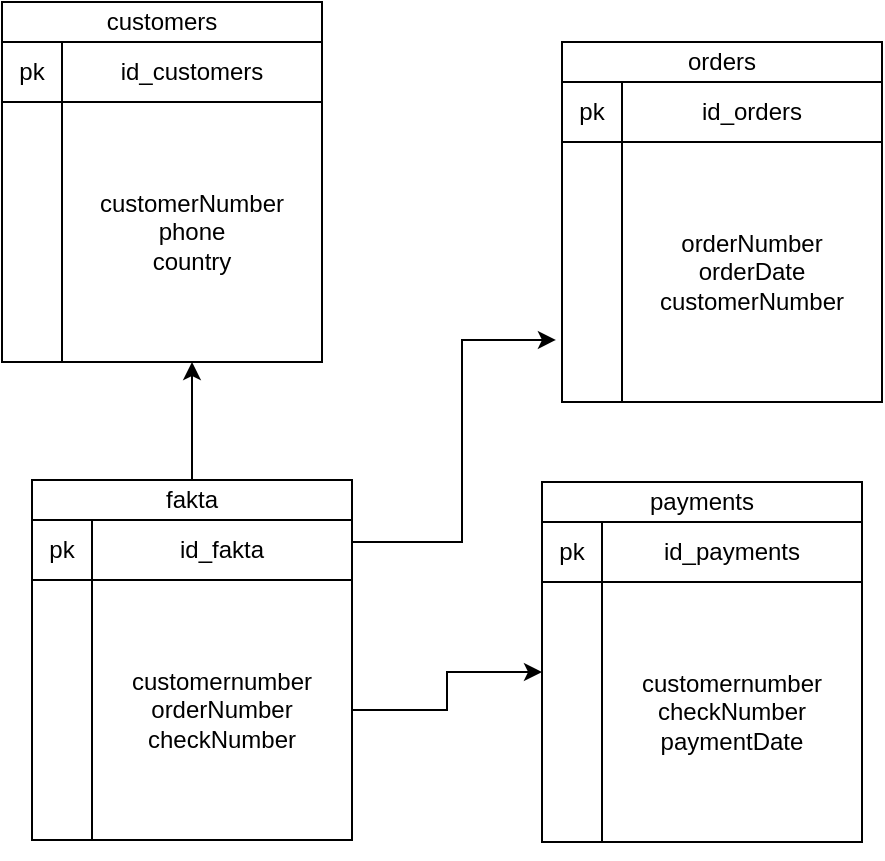 <mxfile version="20.6.0" type="device"><diagram id="bfu89bC-ZQf9MRnsSPtz" name="Page-1"><mxGraphModel dx="868" dy="425" grid="1" gridSize="10" guides="1" tooltips="1" connect="1" arrows="1" fold="1" page="1" pageScale="1" pageWidth="850" pageHeight="1100" math="0" shadow="0"><root><mxCell id="0"/><mxCell id="1" parent="0"/><mxCell id="3ndVzV9qdZhabPf8MCqR-2" value="" style="shape=internalStorage;whiteSpace=wrap;html=1;backgroundOutline=1;dx=30;dy=30;" vertex="1" parent="1"><mxGeometry x="40" y="40" width="160" height="160" as="geometry"/></mxCell><mxCell id="3ndVzV9qdZhabPf8MCqR-3" value="customers" style="rounded=0;whiteSpace=wrap;html=1;" vertex="1" parent="1"><mxGeometry x="40" y="20" width="160" height="20" as="geometry"/></mxCell><mxCell id="3ndVzV9qdZhabPf8MCqR-4" value="pk" style="rounded=0;whiteSpace=wrap;html=1;" vertex="1" parent="1"><mxGeometry x="40" y="40" width="30" height="30" as="geometry"/></mxCell><mxCell id="3ndVzV9qdZhabPf8MCqR-5" value="id_customers" style="rounded=0;whiteSpace=wrap;html=1;" vertex="1" parent="1"><mxGeometry x="70" y="40" width="130" height="30" as="geometry"/></mxCell><mxCell id="3ndVzV9qdZhabPf8MCqR-6" value="customerNumber&lt;br&gt;phone&lt;br&gt;country" style="whiteSpace=wrap;html=1;aspect=fixed;align=center;" vertex="1" parent="1"><mxGeometry x="70" y="70" width="130" height="130" as="geometry"/></mxCell><mxCell id="3ndVzV9qdZhabPf8MCqR-7" style="edgeStyle=orthogonalEdgeStyle;rounded=0;orthogonalLoop=1;jettySize=auto;html=1;exitX=0.5;exitY=1;exitDx=0;exitDy=0;" edge="1" parent="1" source="3ndVzV9qdZhabPf8MCqR-2" target="3ndVzV9qdZhabPf8MCqR-2"><mxGeometry relative="1" as="geometry"/></mxCell><mxCell id="3ndVzV9qdZhabPf8MCqR-8" value="" style="shape=internalStorage;whiteSpace=wrap;html=1;backgroundOutline=1;dx=30;dy=30;" vertex="1" parent="1"><mxGeometry x="320" y="60" width="160" height="160" as="geometry"/></mxCell><mxCell id="3ndVzV9qdZhabPf8MCqR-9" value="orders" style="rounded=0;whiteSpace=wrap;html=1;" vertex="1" parent="1"><mxGeometry x="320" y="40" width="160" height="20" as="geometry"/></mxCell><mxCell id="3ndVzV9qdZhabPf8MCqR-10" value="pk" style="rounded=0;whiteSpace=wrap;html=1;" vertex="1" parent="1"><mxGeometry x="320" y="60" width="30" height="30" as="geometry"/></mxCell><mxCell id="3ndVzV9qdZhabPf8MCqR-11" value="id_orders" style="rounded=0;whiteSpace=wrap;html=1;" vertex="1" parent="1"><mxGeometry x="350" y="60" width="130" height="30" as="geometry"/></mxCell><mxCell id="3ndVzV9qdZhabPf8MCqR-12" value="orderNumber&lt;br&gt;orderDate&lt;br&gt;customerNumber" style="whiteSpace=wrap;html=1;aspect=fixed;align=center;" vertex="1" parent="1"><mxGeometry x="350" y="90" width="130" height="130" as="geometry"/></mxCell><mxCell id="3ndVzV9qdZhabPf8MCqR-13" style="edgeStyle=orthogonalEdgeStyle;rounded=0;orthogonalLoop=1;jettySize=auto;html=1;exitX=0.5;exitY=1;exitDx=0;exitDy=0;" edge="1" parent="1" source="3ndVzV9qdZhabPf8MCqR-8" target="3ndVzV9qdZhabPf8MCqR-8"><mxGeometry relative="1" as="geometry"/></mxCell><mxCell id="3ndVzV9qdZhabPf8MCqR-14" value="" style="shape=internalStorage;whiteSpace=wrap;html=1;backgroundOutline=1;dx=30;dy=30;" vertex="1" parent="1"><mxGeometry x="310" y="270" width="160" height="170" as="geometry"/></mxCell><mxCell id="3ndVzV9qdZhabPf8MCqR-15" value="payments" style="rounded=0;whiteSpace=wrap;html=1;" vertex="1" parent="1"><mxGeometry x="310" y="260" width="160" height="20" as="geometry"/></mxCell><mxCell id="3ndVzV9qdZhabPf8MCqR-16" value="pk" style="rounded=0;whiteSpace=wrap;html=1;" vertex="1" parent="1"><mxGeometry x="310" y="280" width="30" height="30" as="geometry"/></mxCell><mxCell id="3ndVzV9qdZhabPf8MCqR-17" value="id_payments" style="rounded=0;whiteSpace=wrap;html=1;" vertex="1" parent="1"><mxGeometry x="340" y="280" width="130" height="30" as="geometry"/></mxCell><mxCell id="3ndVzV9qdZhabPf8MCqR-18" value="customernumber&lt;br&gt;checkNumber&lt;br&gt;paymentDate" style="whiteSpace=wrap;html=1;aspect=fixed;align=center;" vertex="1" parent="1"><mxGeometry x="340" y="310" width="130" height="130" as="geometry"/></mxCell><mxCell id="3ndVzV9qdZhabPf8MCqR-19" style="edgeStyle=orthogonalEdgeStyle;rounded=0;orthogonalLoop=1;jettySize=auto;html=1;exitX=0.5;exitY=1;exitDx=0;exitDy=0;" edge="1" parent="1" source="3ndVzV9qdZhabPf8MCqR-14" target="3ndVzV9qdZhabPf8MCqR-14"><mxGeometry relative="1" as="geometry"/></mxCell><mxCell id="3ndVzV9qdZhabPf8MCqR-20" value="" style="shape=internalStorage;whiteSpace=wrap;html=1;backgroundOutline=1;dx=30;dy=30;" vertex="1" parent="1"><mxGeometry x="55" y="279" width="160" height="160" as="geometry"/></mxCell><mxCell id="3ndVzV9qdZhabPf8MCqR-28" value="" style="edgeStyle=orthogonalEdgeStyle;rounded=0;orthogonalLoop=1;jettySize=auto;html=1;" edge="1" parent="1" source="3ndVzV9qdZhabPf8MCqR-21" target="3ndVzV9qdZhabPf8MCqR-6"><mxGeometry relative="1" as="geometry"/></mxCell><mxCell id="3ndVzV9qdZhabPf8MCqR-21" value="fakta" style="rounded=0;whiteSpace=wrap;html=1;" vertex="1" parent="1"><mxGeometry x="55" y="259" width="160" height="20" as="geometry"/></mxCell><mxCell id="3ndVzV9qdZhabPf8MCqR-22" value="pk" style="rounded=0;whiteSpace=wrap;html=1;" vertex="1" parent="1"><mxGeometry x="55" y="279" width="30" height="30" as="geometry"/></mxCell><mxCell id="3ndVzV9qdZhabPf8MCqR-27" value="" style="edgeStyle=orthogonalEdgeStyle;rounded=0;orthogonalLoop=1;jettySize=auto;html=1;entryX=-0.019;entryY=0.806;entryDx=0;entryDy=0;entryPerimeter=0;" edge="1" parent="1" source="3ndVzV9qdZhabPf8MCqR-23" target="3ndVzV9qdZhabPf8MCqR-8"><mxGeometry relative="1" as="geometry"><Array as="points"><mxPoint x="270" y="290"/><mxPoint x="270" y="189"/></Array></mxGeometry></mxCell><mxCell id="3ndVzV9qdZhabPf8MCqR-23" value="id_fakta" style="rounded=0;whiteSpace=wrap;html=1;" vertex="1" parent="1"><mxGeometry x="85" y="279" width="130" height="30" as="geometry"/></mxCell><mxCell id="3ndVzV9qdZhabPf8MCqR-26" value="" style="edgeStyle=orthogonalEdgeStyle;rounded=0;orthogonalLoop=1;jettySize=auto;html=1;" edge="1" parent="1" source="3ndVzV9qdZhabPf8MCqR-24" target="3ndVzV9qdZhabPf8MCqR-14"><mxGeometry relative="1" as="geometry"/></mxCell><mxCell id="3ndVzV9qdZhabPf8MCqR-24" value="customernumber&lt;br&gt;orderNumber&lt;br&gt;checkNumber" style="whiteSpace=wrap;html=1;aspect=fixed;align=center;" vertex="1" parent="1"><mxGeometry x="85" y="309" width="130" height="130" as="geometry"/></mxCell><mxCell id="3ndVzV9qdZhabPf8MCqR-25" style="edgeStyle=orthogonalEdgeStyle;rounded=0;orthogonalLoop=1;jettySize=auto;html=1;exitX=0.5;exitY=1;exitDx=0;exitDy=0;" edge="1" parent="1" source="3ndVzV9qdZhabPf8MCqR-20" target="3ndVzV9qdZhabPf8MCqR-20"><mxGeometry relative="1" as="geometry"/></mxCell></root></mxGraphModel></diagram></mxfile>